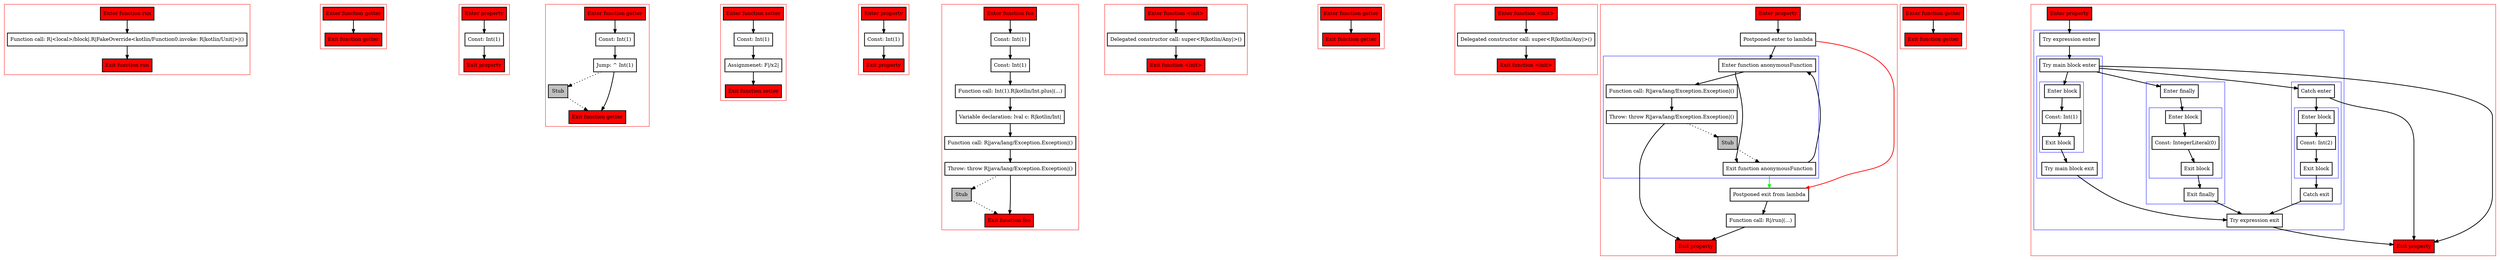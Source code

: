 digraph propertiesAndInitBlocks_kt {
    graph [nodesep=3]
    node [shape=box penwidth=2]
    edge [penwidth=2]

    subgraph cluster_0 {
        color=red
        0 [label="Enter function run" style="filled" fillcolor=red];
        1 [label="Function call: R|<local>/block|.R|FakeOverride<kotlin/Function0.invoke: R|kotlin/Unit|>|()"];
        2 [label="Exit function run" style="filled" fillcolor=red];
    }

    0 -> {1};
    1 -> {2};

    subgraph cluster_1 {
        color=red
        3 [label="Enter function getter" style="filled" fillcolor=red];
        4 [label="Exit function getter" style="filled" fillcolor=red];
    }

    3 -> {4};

    subgraph cluster_2 {
        color=red
        5 [label="Enter property" style="filled" fillcolor=red];
        6 [label="Const: Int(1)"];
        7 [label="Exit property" style="filled" fillcolor=red];
    }

    5 -> {6};
    6 -> {7};

    subgraph cluster_3 {
        color=red
        8 [label="Enter function getter" style="filled" fillcolor=red];
        9 [label="Const: Int(1)"];
        10 [label="Jump: ^ Int(1)"];
        11 [label="Stub" style="filled" fillcolor=gray];
        12 [label="Exit function getter" style="filled" fillcolor=red];
    }

    8 -> {9};
    9 -> {10};
    10 -> {12};
    10 -> {11} [style=dotted];
    11 -> {12} [style=dotted];

    subgraph cluster_4 {
        color=red
        13 [label="Enter function setter" style="filled" fillcolor=red];
        14 [label="Const: Int(1)"];
        15 [label="Assignmenet: F|/x2|"];
        16 [label="Exit function setter" style="filled" fillcolor=red];
    }

    13 -> {14};
    14 -> {15};
    15 -> {16};

    subgraph cluster_5 {
        color=red
        17 [label="Enter property" style="filled" fillcolor=red];
        18 [label="Const: Int(1)"];
        19 [label="Exit property" style="filled" fillcolor=red];
    }

    17 -> {18};
    18 -> {19};

    subgraph cluster_6 {
        color=red
        20 [label="Enter function foo" style="filled" fillcolor=red];
        21 [label="Const: Int(1)"];
        22 [label="Const: Int(1)"];
        23 [label="Function call: Int(1).R|kotlin/Int.plus|(...)"];
        24 [label="Variable declaration: lval c: R|kotlin/Int|"];
        25 [label="Function call: R|java/lang/Exception.Exception|()"];
        26 [label="Throw: throw R|java/lang/Exception.Exception|()"];
        27 [label="Stub" style="filled" fillcolor=gray];
        28 [label="Exit function foo" style="filled" fillcolor=red];
    }

    20 -> {21};
    21 -> {22};
    22 -> {23};
    23 -> {24};
    24 -> {25};
    25 -> {26};
    26 -> {28};
    26 -> {27} [style=dotted];
    27 -> {28} [style=dotted];

    subgraph cluster_7 {
        color=red
        29 [label="Enter function <init>" style="filled" fillcolor=red];
        30 [label="Delegated constructor call: super<R|kotlin/Any|>()"];
        31 [label="Exit function <init>" style="filled" fillcolor=red];
    }

    29 -> {30};
    30 -> {31};

    subgraph cluster_8 {
        color=red
        32 [label="Enter function getter" style="filled" fillcolor=red];
        33 [label="Exit function getter" style="filled" fillcolor=red];
    }

    32 -> {33};

    subgraph cluster_9 {
        color=red
        34 [label="Enter function <init>" style="filled" fillcolor=red];
        35 [label="Delegated constructor call: super<R|kotlin/Any|>()"];
        36 [label="Exit function <init>" style="filled" fillcolor=red];
    }

    34 -> {35};
    35 -> {36};

    subgraph cluster_10 {
        color=red
        37 [label="Enter property" style="filled" fillcolor=red];
        38 [label="Postponed enter to lambda"];
        subgraph cluster_11 {
            color=blue
            39 [label="Enter function anonymousFunction"];
            40 [label="Function call: R|java/lang/Exception.Exception|()"];
            41 [label="Throw: throw R|java/lang/Exception.Exception|()"];
            42 [label="Stub" style="filled" fillcolor=gray];
            43 [label="Exit function anonymousFunction"];
        }
        44 [label="Postponed exit from lambda"];
        45 [label="Function call: R|/run|(...)"];
        46 [label="Exit property" style="filled" fillcolor=red];
    }

    37 -> {38};
    38 -> {39};
    38 -> {44} [color=red];
    39 -> {43 40};
    40 -> {41};
    41 -> {46};
    41 -> {42} [style=dotted];
    42 -> {43} [style=dotted];
    43 -> {39};
    43 -> {44} [color=green];
    44 -> {45};
    45 -> {46};

    subgraph cluster_12 {
        color=red
        47 [label="Enter function getter" style="filled" fillcolor=red];
        48 [label="Exit function getter" style="filled" fillcolor=red];
    }

    47 -> {48};

    subgraph cluster_13 {
        color=red
        49 [label="Enter property" style="filled" fillcolor=red];
        subgraph cluster_14 {
            color=blue
            50 [label="Try expression enter"];
            subgraph cluster_15 {
                color=blue
                51 [label="Try main block enter"];
                subgraph cluster_16 {
                    color=blue
                    52 [label="Enter block"];
                    53 [label="Const: Int(1)"];
                    54 [label="Exit block"];
                }
                55 [label="Try main block exit"];
            }
            subgraph cluster_17 {
                color=blue
                56 [label="Enter finally"];
                subgraph cluster_18 {
                    color=blue
                    57 [label="Enter block"];
                    58 [label="Const: IntegerLiteral(0)"];
                    59 [label="Exit block"];
                }
                60 [label="Exit finally"];
            }
            subgraph cluster_19 {
                color=blue
                61 [label="Catch enter"];
                subgraph cluster_20 {
                    color=blue
                    62 [label="Enter block"];
                    63 [label="Const: Int(2)"];
                    64 [label="Exit block"];
                }
                65 [label="Catch exit"];
            }
            66 [label="Try expression exit"];
        }
        67 [label="Exit property" style="filled" fillcolor=red];
    }

    49 -> {50};
    50 -> {51};
    51 -> {67 61 56 52};
    52 -> {53};
    53 -> {54};
    54 -> {55};
    55 -> {66};
    56 -> {57};
    57 -> {58};
    58 -> {59};
    59 -> {60};
    60 -> {66};
    61 -> {67 62};
    62 -> {63};
    63 -> {64};
    64 -> {65};
    65 -> {66};
    66 -> {67};

}
